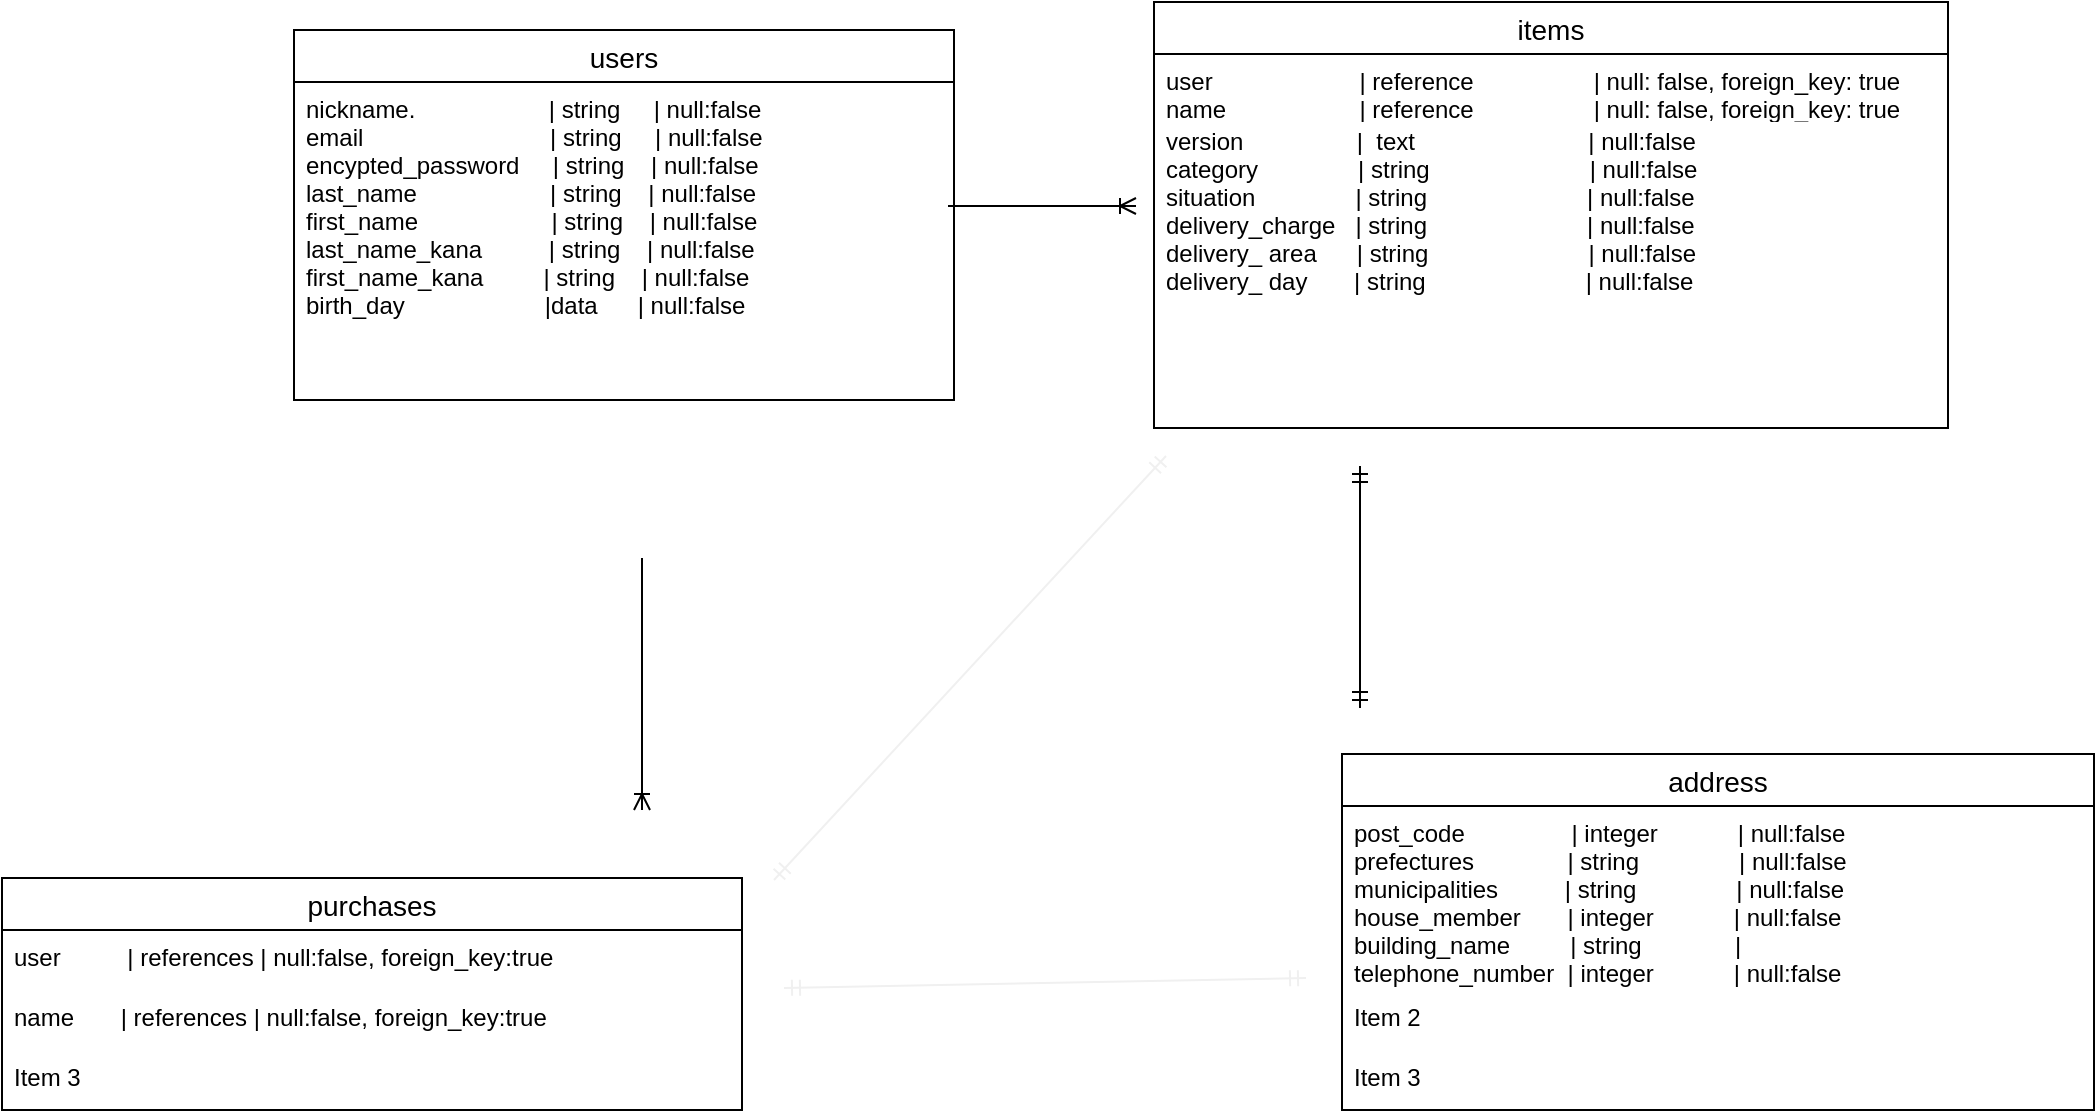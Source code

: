 <mxfile>
    <diagram id="ZHOUbdDXiJtWGStMCyC2" name="ページ1">
        <mxGraphModel dx="1132" dy="619" grid="0" gridSize="10" guides="0" tooltips="1" connect="0" arrows="0" fold="1" page="0" pageScale="1" pageWidth="827" pageHeight="1169" background="none" math="0" shadow="0">
            <root>
                <mxCell id="0"/>
                <mxCell id="1" parent="0"/>
                <mxCell id="66" value="address" style="swimlane;fontStyle=0;childLayout=stackLayout;horizontal=1;startSize=26;horizontalStack=0;resizeParent=1;resizeParentMax=0;resizeLast=0;collapsible=1;marginBottom=0;align=center;fontSize=14;" vertex="1" parent="1">
                    <mxGeometry x="515" y="530" width="376" height="178" as="geometry"/>
                </mxCell>
                <mxCell id="67" value="post_code                | integer            | null:false&#10;prefectures              | string               | null:false&#10;municipalities          | string               | null:false&#10;house_member       | integer            | null:false&#10;building_name         | string              |&#10;telephone_number  | integer            | null:false" style="text;strokeColor=none;fillColor=none;spacingLeft=4;spacingRight=4;overflow=hidden;rotatable=0;points=[[0,0.5],[1,0.5]];portConstraint=eastwest;fontSize=12;" vertex="1" parent="66">
                    <mxGeometry y="26" width="376" height="92" as="geometry"/>
                </mxCell>
                <mxCell id="68" value="Item 2" style="text;strokeColor=none;fillColor=none;spacingLeft=4;spacingRight=4;overflow=hidden;rotatable=0;points=[[0,0.5],[1,0.5]];portConstraint=eastwest;fontSize=12;" vertex="1" parent="66">
                    <mxGeometry y="118" width="376" height="30" as="geometry"/>
                </mxCell>
                <mxCell id="69" value="Item 3" style="text;strokeColor=none;fillColor=none;spacingLeft=4;spacingRight=4;overflow=hidden;rotatable=0;points=[[0,0.5],[1,0.5]];portConstraint=eastwest;fontSize=12;" vertex="1" parent="66">
                    <mxGeometry y="148" width="376" height="30" as="geometry"/>
                </mxCell>
                <mxCell id="71" value="" style="edgeStyle=entityRelationEdgeStyle;fontSize=12;html=1;endArrow=ERoneToMany;align=center;" edge="1" parent="1">
                    <mxGeometry width="100" height="100" relative="1" as="geometry">
                        <mxPoint x="318" y="256" as="sourcePoint"/>
                        <mxPoint x="412" y="256" as="targetPoint"/>
                    </mxGeometry>
                </mxCell>
                <mxCell id="72" value="" style="fontSize=12;html=1;endArrow=ERoneToMany;align=center;" edge="1" parent="1">
                    <mxGeometry width="100" height="100" relative="1" as="geometry">
                        <mxPoint x="165" y="432" as="sourcePoint"/>
                        <mxPoint x="165" y="558" as="targetPoint"/>
                    </mxGeometry>
                </mxCell>
                <mxCell id="74" value="" style="fontSize=12;html=1;endArrow=ERmandOne;startArrow=ERmandOne;align=center;" edge="1" parent="1">
                    <mxGeometry width="100" height="100" relative="1" as="geometry">
                        <mxPoint x="524" y="507" as="sourcePoint"/>
                        <mxPoint x="524" y="386" as="targetPoint"/>
                    </mxGeometry>
                </mxCell>
                <mxCell id="77" value="" style="fontSize=12;html=1;endArrow=ERmandOne;startArrow=ERmandOne;strokeColor=#f0f0f0;align=center;" edge="1" parent="1">
                    <mxGeometry width="100" height="100" relative="1" as="geometry">
                        <mxPoint x="231" y="593" as="sourcePoint"/>
                        <mxPoint x="427" y="381" as="targetPoint"/>
                    </mxGeometry>
                </mxCell>
                <mxCell id="98" value="&amp;nbsp; &amp;nbsp; &amp;nbsp; &amp;nbsp; &amp;nbsp; &amp;nbsp; &amp;nbsp; &amp;nbsp; &amp;nbsp; &amp;nbsp; &amp;nbsp; &amp;nbsp; &amp;nbsp; &amp;nbsp; &amp;nbsp; &amp;nbsp; &amp;nbsp; &amp;nbsp; &amp;nbsp; &amp;nbsp; &amp;nbsp; &amp;nbsp; &amp;nbsp; &amp;nbsp; &amp;nbsp; &amp;nbsp;" style="text;html=1;align=center;verticalAlign=middle;resizable=0;points=[];autosize=1;strokeColor=none;" vertex="1" parent="1">
                    <mxGeometry x="-20" y="240" width="180" height="18" as="geometry"/>
                </mxCell>
                <mxCell id="99" value="users" style="swimlane;fontStyle=0;childLayout=stackLayout;horizontal=1;startSize=26;horizontalStack=0;resizeParent=1;resizeParentMax=0;resizeLast=0;collapsible=1;marginBottom=0;align=center;fontSize=14;" vertex="1" parent="1">
                    <mxGeometry x="-9" y="168" width="330" height="185" as="geometry"/>
                </mxCell>
                <mxCell id="102" value="nickname.                    | string     | null:false&#10;email                            | string     | null:false&#10;encypted_password     | string    | null:false&#10;last_name                    | string    | null:false&#10;first_name                    | string    | null:false&#10;last_name_kana          | string    | null:false&#10;first_name_kana         | string    | null:false&#10;birth_day                     |data      | null:false       &#10;&#10;" style="text;strokeColor=none;fillColor=none;spacingLeft=4;spacingRight=4;overflow=hidden;rotatable=0;points=[[0,0.5],[1,0.5]];portConstraint=eastwest;fontSize=12;" vertex="1" parent="99">
                    <mxGeometry y="26" width="330" height="159" as="geometry"/>
                </mxCell>
                <mxCell id="108" value="items" style="swimlane;fontStyle=0;childLayout=stackLayout;horizontal=1;startSize=26;horizontalStack=0;resizeParent=1;resizeParentMax=0;resizeLast=0;collapsible=1;marginBottom=0;align=center;fontSize=14;" vertex="1" parent="1">
                    <mxGeometry x="421" y="154" width="397" height="213" as="geometry"/>
                </mxCell>
                <mxCell id="110" value="user                      | reference                  | null: false, foreign_key: true&#10;name                    | reference                  | null: false, foreign_key: true&#10;version " style="text;strokeColor=none;fillColor=none;spacingLeft=4;spacingRight=4;overflow=hidden;rotatable=0;points=[[0,0.5],[1,0.5]];portConstraint=eastwest;fontSize=12;" vertex="1" parent="108">
                    <mxGeometry y="26" width="397" height="30" as="geometry"/>
                </mxCell>
                <mxCell id="111" value="version                 |  text                          | null:false&#10;category               | string                        | null:false&#10;situation               | string                        | null:false&#10;delivery_charge   | string                        | null:false&#10;delivery_ area      | string                        | null:false&#10;delivery_ day       | string                        | null:false                 " style="text;strokeColor=none;fillColor=none;spacingLeft=4;spacingRight=4;overflow=hidden;rotatable=0;points=[[0,0.5],[1,0.5]];portConstraint=eastwest;fontSize=12;" vertex="1" parent="108">
                    <mxGeometry y="56" width="397" height="157" as="geometry"/>
                </mxCell>
                <mxCell id="112" value="purchases" style="swimlane;fontStyle=0;childLayout=stackLayout;horizontal=1;startSize=26;horizontalStack=0;resizeParent=1;resizeParentMax=0;resizeLast=0;collapsible=1;marginBottom=0;align=center;fontSize=14;" vertex="1" parent="1">
                    <mxGeometry x="-155" y="592" width="370" height="116" as="geometry"/>
                </mxCell>
                <mxCell id="113" value="user          | references | null:false, foreign_key:true" style="text;strokeColor=none;fillColor=none;spacingLeft=4;spacingRight=4;overflow=hidden;rotatable=0;points=[[0,0.5],[1,0.5]];portConstraint=eastwest;fontSize=12;" vertex="1" parent="112">
                    <mxGeometry y="26" width="370" height="30" as="geometry"/>
                </mxCell>
                <mxCell id="114" value="name       | references | null:false, foreign_key:true" style="text;strokeColor=none;fillColor=none;spacingLeft=4;spacingRight=4;overflow=hidden;rotatable=0;points=[[0,0.5],[1,0.5]];portConstraint=eastwest;fontSize=12;" vertex="1" parent="112">
                    <mxGeometry y="56" width="370" height="30" as="geometry"/>
                </mxCell>
                <mxCell id="115" value="Item 3" style="text;strokeColor=none;fillColor=none;spacingLeft=4;spacingRight=4;overflow=hidden;rotatable=0;points=[[0,0.5],[1,0.5]];portConstraint=eastwest;fontSize=12;" vertex="1" parent="112">
                    <mxGeometry y="86" width="370" height="30" as="geometry"/>
                </mxCell>
                <mxCell id="116" value="" style="fontSize=12;html=1;endArrow=ERmandOne;startArrow=ERmandOne;strokeColor=#f0f0f0;align=center;" edge="1" parent="1">
                    <mxGeometry width="100" height="100" relative="1" as="geometry">
                        <mxPoint x="236" y="647" as="sourcePoint"/>
                        <mxPoint x="497" y="642" as="targetPoint"/>
                    </mxGeometry>
                </mxCell>
            </root>
        </mxGraphModel>
    </diagram>
</mxfile>